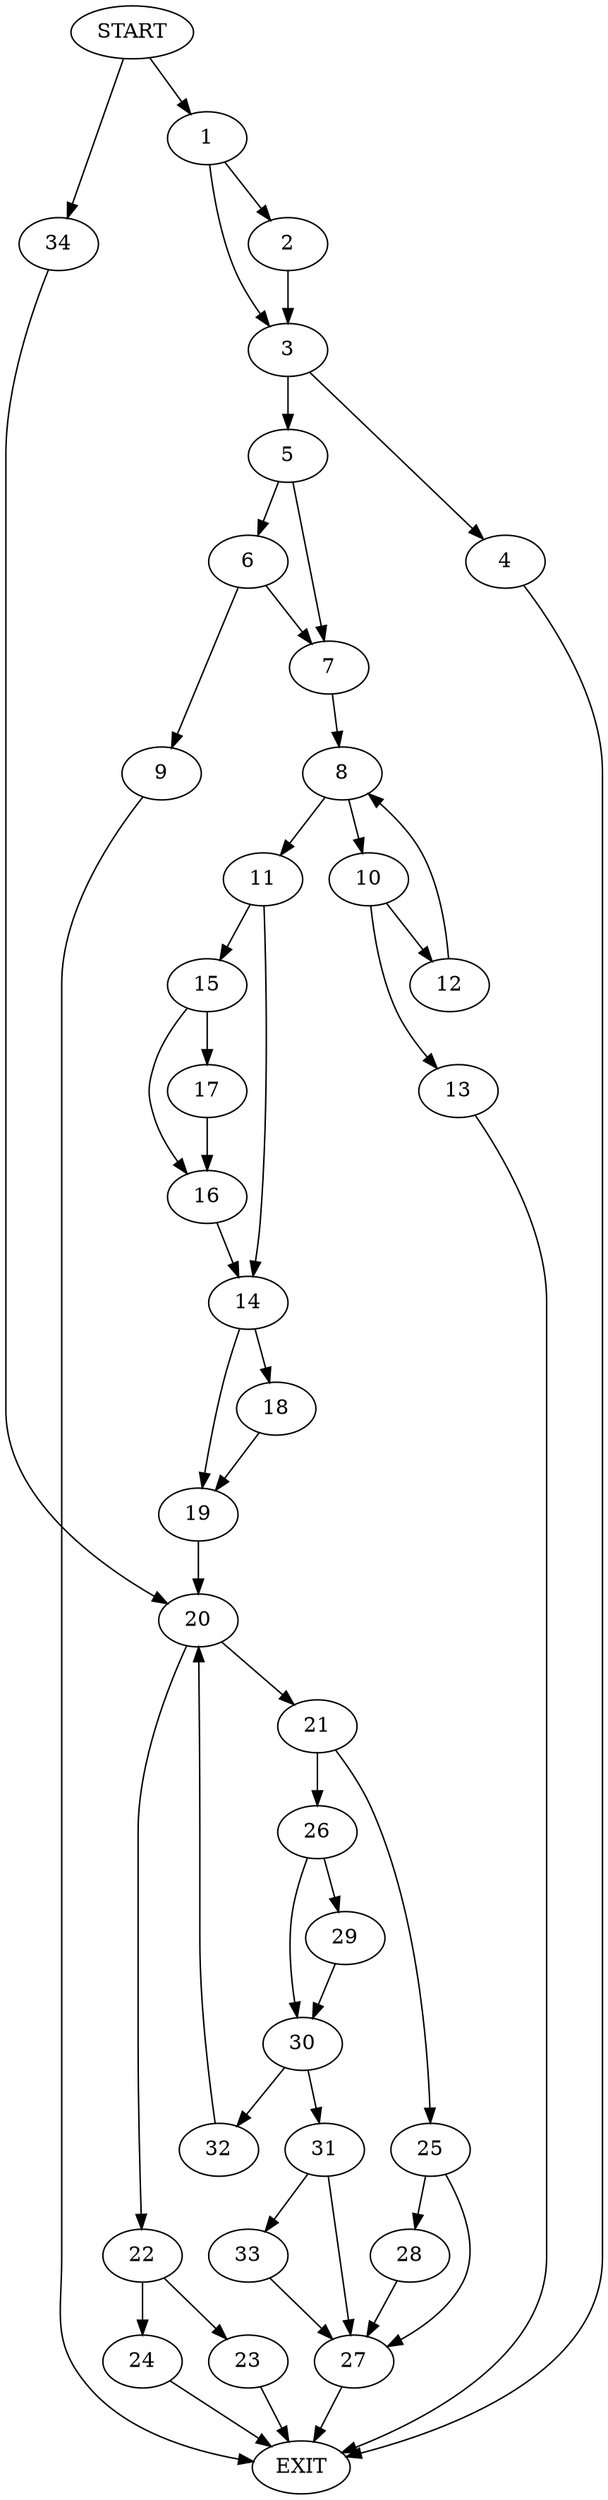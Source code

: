 digraph {
0 [label="START"]
35 [label="EXIT"]
0 -> 1
1 -> 2
1 -> 3
2 -> 3
3 -> 4
3 -> 5
4 -> 35
5 -> 6
5 -> 7
7 -> 8
6 -> 9
6 -> 7
9 -> 35
8 -> 10
8 -> 11
10 -> 12
10 -> 13
11 -> 14
11 -> 15
13 -> 35
12 -> 8
15 -> 16
15 -> 17
14 -> 18
14 -> 19
16 -> 14
17 -> 16
18 -> 19
19 -> 20
20 -> 21
20 -> 22
22 -> 23
22 -> 24
21 -> 25
21 -> 26
25 -> 27
25 -> 28
26 -> 29
26 -> 30
29 -> 30
30 -> 31
30 -> 32
31 -> 33
31 -> 27
32 -> 20
33 -> 27
27 -> 35
28 -> 27
0 -> 34
34 -> 20
23 -> 35
24 -> 35
}
